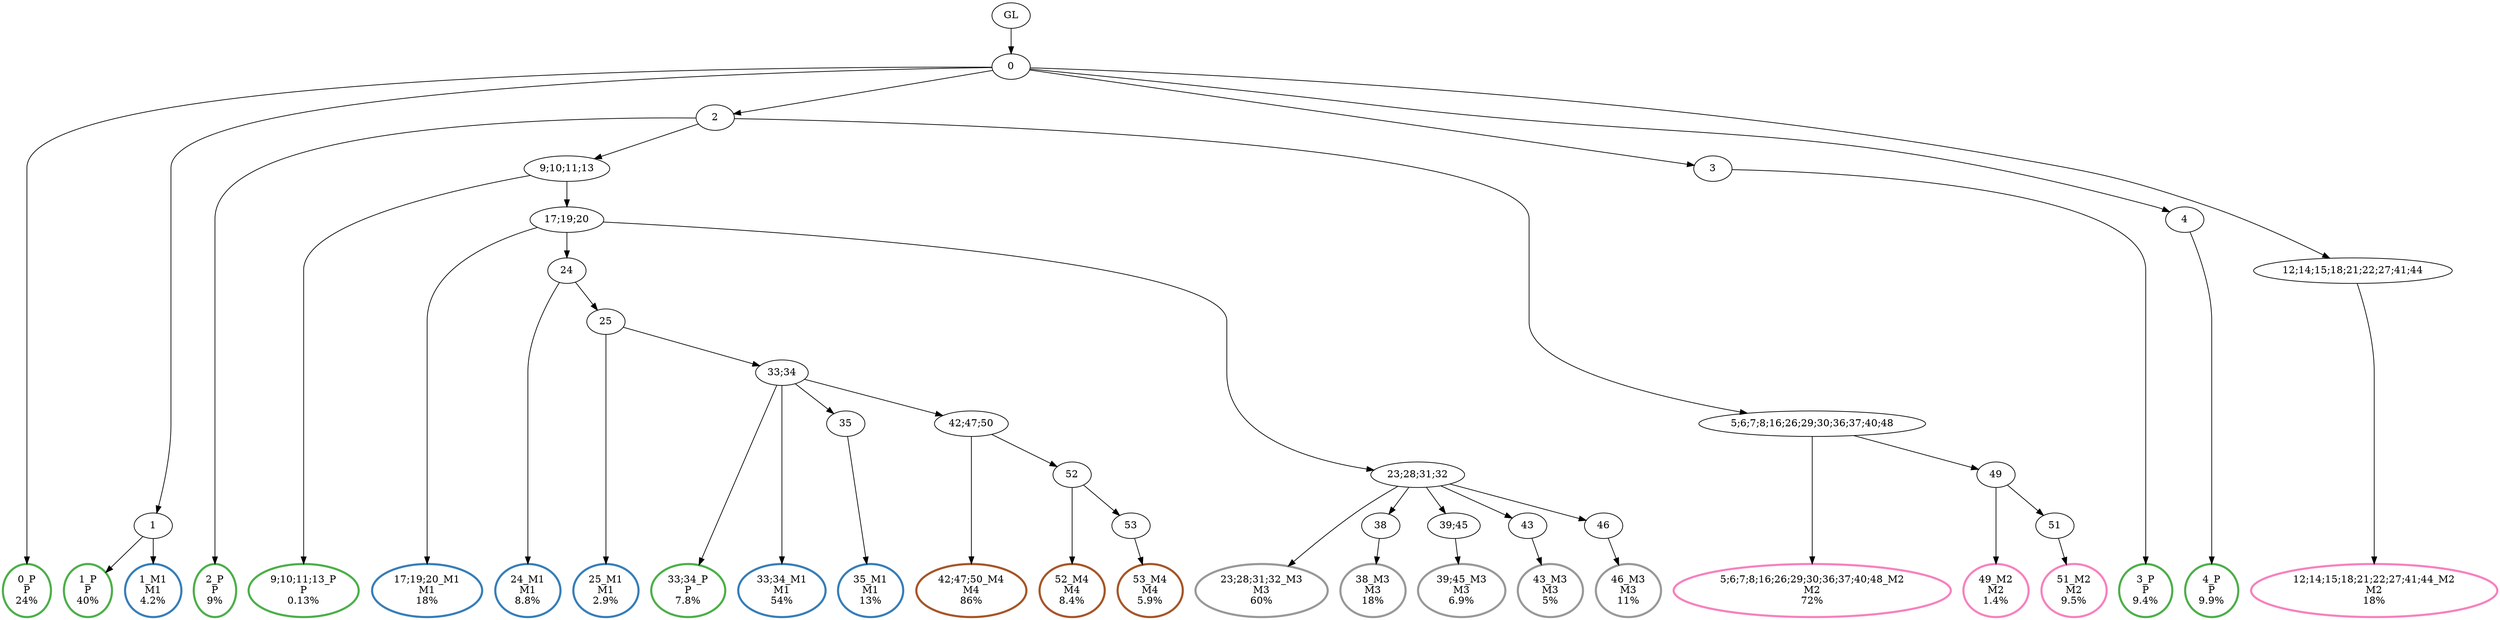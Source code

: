 digraph T {
	{
		rank=same
		46 [penwidth=3,colorscheme=set19,color=3,label="0_P\nP\n24%"]
		44 [penwidth=3,colorscheme=set19,color=3,label="1_P\nP\n40%"]
		42 [penwidth=3,colorscheme=set19,color=3,label="2_P\nP\n9%"]
		40 [penwidth=3,colorscheme=set19,color=3,label="9;10;11;13_P\nP\n0.13%"]
		35 [penwidth=3,colorscheme=set19,color=3,label="33;34_P\nP\n7.8%"]
		33 [penwidth=3,colorscheme=set19,color=3,label="3_P\nP\n9.4%"]
		31 [penwidth=3,colorscheme=set19,color=3,label="4_P\nP\n9.9%"]
		30 [penwidth=3,colorscheme=set19,color=2,label="1_M1\nM1\n4.2%"]
		29 [penwidth=3,colorscheme=set19,color=2,label="17;19;20_M1\nM1\n18%"]
		28 [penwidth=3,colorscheme=set19,color=2,label="24_M1\nM1\n8.8%"]
		27 [penwidth=3,colorscheme=set19,color=2,label="25_M1\nM1\n2.9%"]
		26 [penwidth=3,colorscheme=set19,color=2,label="33;34_M1\nM1\n54%"]
		24 [penwidth=3,colorscheme=set19,color=2,label="35_M1\nM1\n13%"]
		22 [penwidth=3,colorscheme=set19,color=8,label="5;6;7;8;16;26;29;30;36;37;40;48_M2\nM2\n72%"]
		20 [penwidth=3,colorscheme=set19,color=8,label="49_M2\nM2\n1.4%"]
		18 [penwidth=3,colorscheme=set19,color=8,label="51_M2\nM2\n9.5%"]
		16 [penwidth=3,colorscheme=set19,color=8,label="12;14;15;18;21;22;27;41;44_M2\nM2\n18%"]
		14 [penwidth=3,colorscheme=set19,color=9,label="23;28;31;32_M3\nM3\n60%"]
		12 [penwidth=3,colorscheme=set19,color=9,label="38_M3\nM3\n18%"]
		10 [penwidth=3,colorscheme=set19,color=9,label="39;45_M3\nM3\n6.9%"]
		8 [penwidth=3,colorscheme=set19,color=9,label="43_M3\nM3\n5%"]
		6 [penwidth=3,colorscheme=set19,color=9,label="46_M3\nM3\n11%"]
		4 [penwidth=3,colorscheme=set19,color=7,label="42;47;50_M4\nM4\n86%"]
		2 [penwidth=3,colorscheme=set19,color=7,label="52_M4\nM4\n8.4%"]
		0 [penwidth=3,colorscheme=set19,color=7,label="53_M4\nM4\n5.9%"]
	}
	48 [label="GL"]
	47 [label="0"]
	45 [label="1"]
	43 [label="2"]
	41 [label="9;10;11;13"]
	39 [label="17;19;20"]
	38 [label="24"]
	37 [label="25"]
	36 [label="33;34"]
	34 [label="3"]
	32 [label="4"]
	25 [label="35"]
	23 [label="5;6;7;8;16;26;29;30;36;37;40;48"]
	21 [label="49"]
	19 [label="51"]
	17 [label="12;14;15;18;21;22;27;41;44"]
	15 [label="23;28;31;32"]
	13 [label="38"]
	11 [label="39;45"]
	9 [label="43"]
	7 [label="46"]
	5 [label="42;47;50"]
	3 [label="52"]
	1 [label="53"]
	48 -> 47
	47 -> 46
	47 -> 45
	47 -> 43
	47 -> 34
	47 -> 32
	47 -> 17
	45 -> 44
	45 -> 30
	43 -> 42
	43 -> 41
	43 -> 23
	41 -> 40
	41 -> 39
	39 -> 38
	39 -> 29
	39 -> 15
	38 -> 37
	38 -> 28
	37 -> 36
	37 -> 27
	36 -> 35
	36 -> 26
	36 -> 25
	36 -> 5
	34 -> 33
	32 -> 31
	25 -> 24
	23 -> 22
	23 -> 21
	21 -> 20
	21 -> 19
	19 -> 18
	17 -> 16
	15 -> 14
	15 -> 13
	15 -> 11
	15 -> 9
	15 -> 7
	13 -> 12
	11 -> 10
	9 -> 8
	7 -> 6
	5 -> 4
	5 -> 3
	3 -> 2
	3 -> 1
	1 -> 0
}
